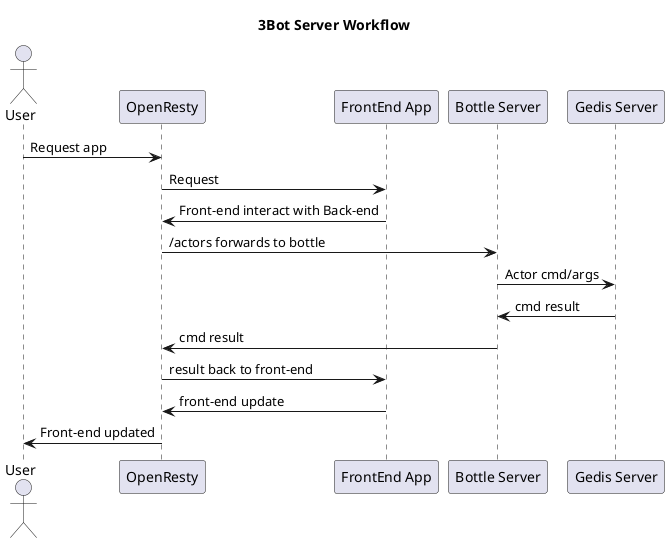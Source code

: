 @startuml 3Botserver_workflow

title 3Bot Server Workflow

actor User
participant "OpenResty" as or
participant "FrontEnd App" as fe 
participant "Bottle Server" as bs 
participant "Gedis Server" as gs 


User -> or: Request app
or -> fe: Request 
fe -> or: Front-end interact with Back-end
or -> bs: /actors forwards to bottle
bs -> gs: Actor cmd/args 
gs -> bs: cmd result
bs -> or: cmd result
or -> fe: result back to front-end 
fe -> or: front-end update 
or -> User: Front-end updated
@enduml
© 2020 GitHub, Inc.